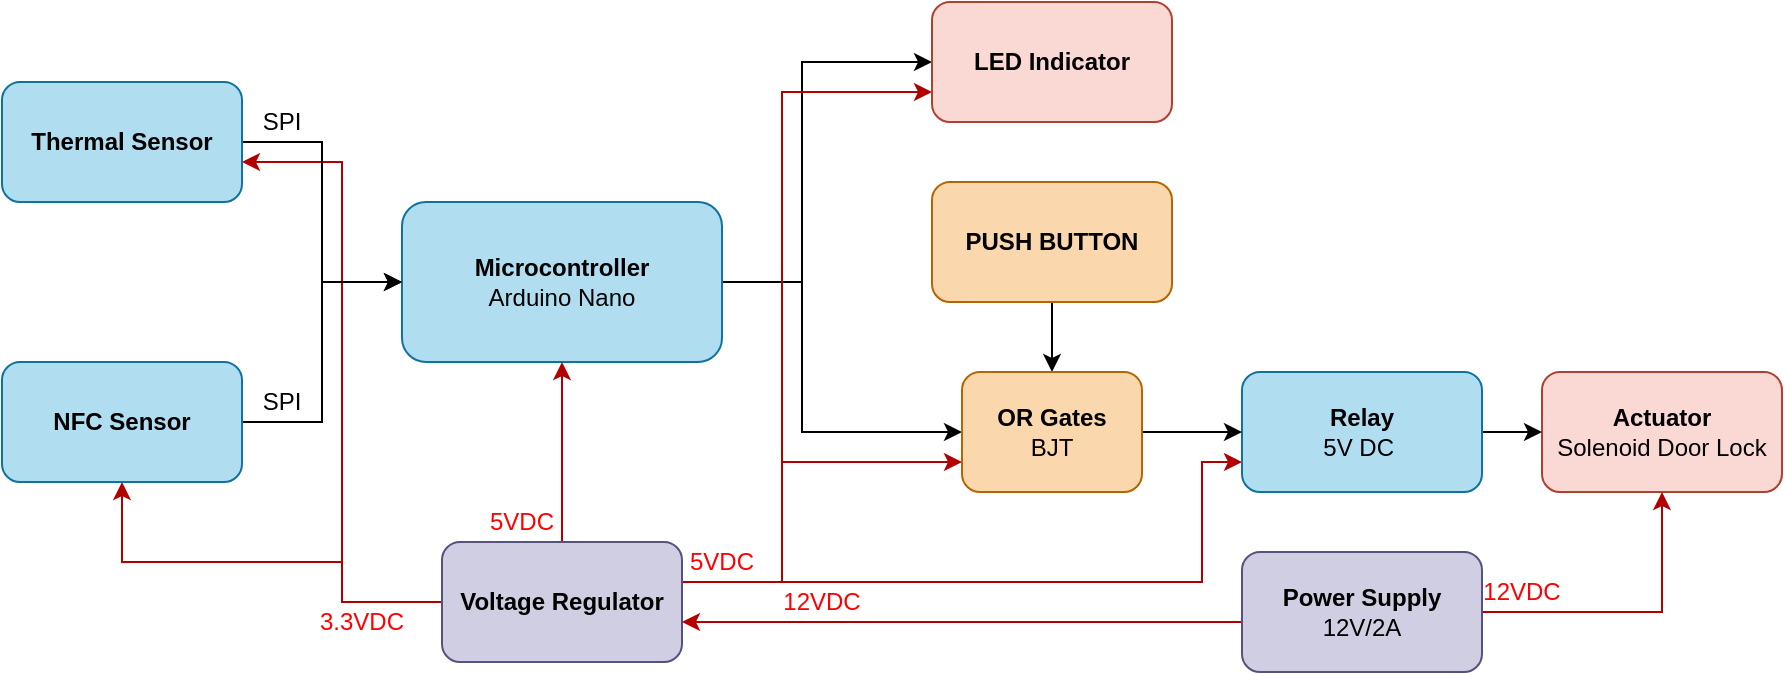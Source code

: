 <mxfile version="14.9.5" type="google"><diagram id="dwysW6e6V_x9moxBiM4I" name="Page-1"><mxGraphModel dx="1382" dy="774" grid="1" gridSize="10" guides="1" tooltips="1" connect="1" arrows="1" fold="1" page="1" pageScale="1" pageWidth="850" pageHeight="1100" math="0" shadow="0"><root><mxCell id="0"/><mxCell id="1" parent="0"/><mxCell id="3tWOcb1MDYmZaMoR1OMF-8" style="edgeStyle=orthogonalEdgeStyle;rounded=0;orthogonalLoop=1;jettySize=auto;html=1;entryX=0;entryY=0.5;entryDx=0;entryDy=0;" parent="1" source="xqjBUZrHGgWmSelvkEH3-1" target="jijRlpB6mMuk1jWX4rTb-17" edge="1"><mxGeometry relative="1" as="geometry"><Array as="points"><mxPoint x="420" y="220"/><mxPoint x="420" y="295"/></Array></mxGeometry></mxCell><mxCell id="3tWOcb1MDYmZaMoR1OMF-11" style="edgeStyle=orthogonalEdgeStyle;rounded=0;orthogonalLoop=1;jettySize=auto;html=1;entryX=0;entryY=0.5;entryDx=0;entryDy=0;" parent="1" source="xqjBUZrHGgWmSelvkEH3-1" target="3tWOcb1MDYmZaMoR1OMF-10" edge="1"><mxGeometry relative="1" as="geometry"><Array as="points"><mxPoint x="420" y="220"/><mxPoint x="420" y="110"/></Array></mxGeometry></mxCell><mxCell id="xqjBUZrHGgWmSelvkEH3-1" value="&lt;b&gt;Microcontroller&lt;/b&gt;&lt;br&gt;Arduino Nano" style="rounded=1;whiteSpace=wrap;html=1;fillColor=#b1ddf0;strokeColor=#10739e;" parent="1" vertex="1"><mxGeometry x="220" y="180" width="160" height="80" as="geometry"/></mxCell><mxCell id="3tWOcb1MDYmZaMoR1OMF-12" style="edgeStyle=orthogonalEdgeStyle;rounded=0;orthogonalLoop=1;jettySize=auto;html=1;fillColor=#e51400;strokeColor=#B20000;" parent="1" source="xqjBUZrHGgWmSelvkEH3-2" target="xqjBUZrHGgWmSelvkEH3-1" edge="1"><mxGeometry relative="1" as="geometry"/></mxCell><mxCell id="3tWOcb1MDYmZaMoR1OMF-13" style="edgeStyle=orthogonalEdgeStyle;rounded=0;orthogonalLoop=1;jettySize=auto;html=1;fillColor=#e51400;strokeColor=#B20000;" parent="1" source="xqjBUZrHGgWmSelvkEH3-2" target="3tWOcb1MDYmZaMoR1OMF-4" edge="1"><mxGeometry relative="1" as="geometry"><Array as="points"><mxPoint x="190" y="380"/><mxPoint x="190" y="160"/></Array></mxGeometry></mxCell><mxCell id="3tWOcb1MDYmZaMoR1OMF-14" style="edgeStyle=orthogonalEdgeStyle;rounded=0;orthogonalLoop=1;jettySize=auto;html=1;entryX=0.5;entryY=1;entryDx=0;entryDy=0;fillColor=#e51400;strokeColor=#B20000;" parent="1" source="xqjBUZrHGgWmSelvkEH3-2" target="3tWOcb1MDYmZaMoR1OMF-5" edge="1"><mxGeometry relative="1" as="geometry"><Array as="points"><mxPoint x="190" y="380"/><mxPoint x="190" y="360"/><mxPoint x="80" y="360"/></Array></mxGeometry></mxCell><mxCell id="3tWOcb1MDYmZaMoR1OMF-15" style="edgeStyle=orthogonalEdgeStyle;rounded=0;orthogonalLoop=1;jettySize=auto;html=1;entryX=0;entryY=0.75;entryDx=0;entryDy=0;fillColor=#e51400;strokeColor=#B20000;" parent="1" source="xqjBUZrHGgWmSelvkEH3-2" target="3tWOcb1MDYmZaMoR1OMF-10" edge="1"><mxGeometry relative="1" as="geometry"><Array as="points"><mxPoint x="410" y="370"/><mxPoint x="410" y="125"/></Array></mxGeometry></mxCell><mxCell id="3tWOcb1MDYmZaMoR1OMF-16" style="edgeStyle=orthogonalEdgeStyle;rounded=0;orthogonalLoop=1;jettySize=auto;html=1;entryX=0;entryY=0.75;entryDx=0;entryDy=0;fillColor=#e51400;strokeColor=#B20000;" parent="1" source="xqjBUZrHGgWmSelvkEH3-2" target="jijRlpB6mMuk1jWX4rTb-17" edge="1"><mxGeometry relative="1" as="geometry"><Array as="points"><mxPoint x="410" y="370"/><mxPoint x="410" y="310"/></Array></mxGeometry></mxCell><mxCell id="jijRlpB6mMuk1jWX4rTb-21" style="edgeStyle=orthogonalEdgeStyle;rounded=0;orthogonalLoop=1;jettySize=auto;html=1;entryX=0;entryY=0.75;entryDx=0;entryDy=0;strokeColor=#B20000;fillColor=#e51400;" edge="1" parent="1" source="xqjBUZrHGgWmSelvkEH3-2" target="3tWOcb1MDYmZaMoR1OMF-3"><mxGeometry relative="1" as="geometry"><Array as="points"><mxPoint x="620" y="370"/><mxPoint x="620" y="310"/></Array></mxGeometry></mxCell><mxCell id="xqjBUZrHGgWmSelvkEH3-2" value="&lt;b&gt;Voltage Regulator&lt;/b&gt;" style="rounded=1;whiteSpace=wrap;html=1;fillColor=#d0cee2;strokeColor=#56517e;" parent="1" vertex="1"><mxGeometry x="240" y="350" width="120" height="60" as="geometry"/></mxCell><mxCell id="3tWOcb1MDYmZaMoR1OMF-2" value="&lt;b&gt;Actuator&lt;/b&gt;&lt;br&gt;Solenoid Door Lock" style="rounded=1;whiteSpace=wrap;html=1;fillColor=#fad9d5;strokeColor=#ae4132;" parent="1" vertex="1"><mxGeometry x="790" y="265" width="120" height="60" as="geometry"/></mxCell><mxCell id="3tWOcb1MDYmZaMoR1OMF-9" style="edgeStyle=orthogonalEdgeStyle;rounded=0;orthogonalLoop=1;jettySize=auto;html=1;" parent="1" source="3tWOcb1MDYmZaMoR1OMF-3" target="3tWOcb1MDYmZaMoR1OMF-2" edge="1"><mxGeometry relative="1" as="geometry"/></mxCell><mxCell id="3tWOcb1MDYmZaMoR1OMF-3" value="&lt;b&gt;Relay&lt;/b&gt;&lt;br&gt;5V DC&amp;nbsp;" style="rounded=1;whiteSpace=wrap;html=1;fillColor=#b1ddf0;strokeColor=#10739e;" parent="1" vertex="1"><mxGeometry x="640" y="265" width="120" height="60" as="geometry"/></mxCell><mxCell id="3tWOcb1MDYmZaMoR1OMF-6" style="edgeStyle=orthogonalEdgeStyle;rounded=0;orthogonalLoop=1;jettySize=auto;html=1;entryX=0;entryY=0.5;entryDx=0;entryDy=0;fillColor=#0050ef;" parent="1" source="3tWOcb1MDYmZaMoR1OMF-4" target="xqjBUZrHGgWmSelvkEH3-1" edge="1"><mxGeometry relative="1" as="geometry"/></mxCell><mxCell id="3tWOcb1MDYmZaMoR1OMF-4" value="&lt;b&gt;Thermal Sensor&lt;/b&gt;" style="rounded=1;whiteSpace=wrap;html=1;fillColor=#b1ddf0;strokeColor=#10739e;" parent="1" vertex="1"><mxGeometry x="20" y="120" width="120" height="60" as="geometry"/></mxCell><mxCell id="jijRlpB6mMuk1jWX4rTb-15" value="" style="edgeStyle=orthogonalEdgeStyle;rounded=0;orthogonalLoop=1;jettySize=auto;html=1;" edge="1" parent="1" source="3tWOcb1MDYmZaMoR1OMF-5" target="xqjBUZrHGgWmSelvkEH3-1"><mxGeometry relative="1" as="geometry"><mxPoint x="50" y="290" as="targetPoint"/><Array as="points"><mxPoint x="180" y="290"/><mxPoint x="180" y="220"/></Array></mxGeometry></mxCell><mxCell id="3tWOcb1MDYmZaMoR1OMF-5" value="&lt;b&gt;NFC Sensor&lt;/b&gt;" style="rounded=1;whiteSpace=wrap;html=1;fillColor=#b1ddf0;strokeColor=#10739e;" parent="1" vertex="1"><mxGeometry x="20" y="260" width="120" height="60" as="geometry"/></mxCell><mxCell id="3tWOcb1MDYmZaMoR1OMF-10" value="&lt;b&gt;LED Indicator&lt;/b&gt;" style="rounded=1;whiteSpace=wrap;html=1;fillColor=#fad9d5;strokeColor=#ae4132;" parent="1" vertex="1"><mxGeometry x="485" y="80" width="120" height="60" as="geometry"/></mxCell><mxCell id="jijRlpB6mMuk1jWX4rTb-1" value="SPI" style="text;html=1;strokeColor=none;fillColor=none;align=center;verticalAlign=middle;whiteSpace=wrap;rounded=0;" vertex="1" parent="1"><mxGeometry x="140" y="130" width="40" height="20" as="geometry"/></mxCell><mxCell id="jijRlpB6mMuk1jWX4rTb-3" value="SPI" style="text;html=1;strokeColor=none;fillColor=none;align=center;verticalAlign=middle;whiteSpace=wrap;rounded=0;" vertex="1" parent="1"><mxGeometry x="140" y="270" width="40" height="20" as="geometry"/></mxCell><mxCell id="jijRlpB6mMuk1jWX4rTb-4" value="&lt;font color=&quot;#ff0000&quot;&gt;3.3VDC&lt;/font&gt;" style="text;html=1;strokeColor=none;fillColor=none;align=center;verticalAlign=middle;whiteSpace=wrap;rounded=0;" vertex="1" parent="1"><mxGeometry x="180" y="380" width="40" height="20" as="geometry"/></mxCell><mxCell id="jijRlpB6mMuk1jWX4rTb-6" value="&lt;font color=&quot;#ff0000&quot;&gt;12VDC&lt;/font&gt;" style="text;html=1;strokeColor=none;fillColor=none;align=center;verticalAlign=middle;whiteSpace=wrap;rounded=0;" vertex="1" parent="1"><mxGeometry x="760" y="365" width="40" height="20" as="geometry"/></mxCell><mxCell id="jijRlpB6mMuk1jWX4rTb-8" style="edgeStyle=orthogonalEdgeStyle;rounded=0;orthogonalLoop=1;jettySize=auto;html=1;fillColor=#e51400;strokeColor=#B20000;" edge="1" parent="1" source="jijRlpB6mMuk1jWX4rTb-7"><mxGeometry relative="1" as="geometry"><mxPoint x="360" y="390" as="targetPoint"/><Array as="points"><mxPoint x="360" y="390"/></Array></mxGeometry></mxCell><mxCell id="jijRlpB6mMuk1jWX4rTb-9" style="edgeStyle=orthogonalEdgeStyle;rounded=0;orthogonalLoop=1;jettySize=auto;html=1;fillColor=#e51400;strokeColor=#B20000;" edge="1" parent="1" source="jijRlpB6mMuk1jWX4rTb-7" target="3tWOcb1MDYmZaMoR1OMF-2"><mxGeometry relative="1" as="geometry"/></mxCell><mxCell id="jijRlpB6mMuk1jWX4rTb-7" value="&lt;b&gt;Power Supply &lt;/b&gt;12V/2A" style="rounded=1;whiteSpace=wrap;html=1;fillColor=#d0cee2;strokeColor=#56517e;" vertex="1" parent="1"><mxGeometry x="640" y="355" width="120" height="60" as="geometry"/></mxCell><mxCell id="jijRlpB6mMuk1jWX4rTb-10" value="&lt;font color=&quot;#ff0000&quot;&gt;12VDC&lt;/font&gt;" style="text;html=1;strokeColor=none;fillColor=none;align=center;verticalAlign=middle;whiteSpace=wrap;rounded=0;" vertex="1" parent="1"><mxGeometry x="410" y="370" width="40" height="20" as="geometry"/></mxCell><mxCell id="jijRlpB6mMuk1jWX4rTb-11" value="&lt;font color=&quot;#ff0000&quot;&gt;5VDC&lt;/font&gt;" style="text;html=1;strokeColor=none;fillColor=none;align=center;verticalAlign=middle;whiteSpace=wrap;rounded=0;" vertex="1" parent="1"><mxGeometry x="260" y="330" width="40" height="20" as="geometry"/></mxCell><mxCell id="jijRlpB6mMuk1jWX4rTb-12" value="&lt;font color=&quot;#ff0000&quot;&gt;5VDC&lt;/font&gt;" style="text;html=1;strokeColor=none;fillColor=none;align=center;verticalAlign=middle;whiteSpace=wrap;rounded=0;" vertex="1" parent="1"><mxGeometry x="360" y="350" width="40" height="20" as="geometry"/></mxCell><mxCell id="jijRlpB6mMuk1jWX4rTb-19" style="edgeStyle=orthogonalEdgeStyle;rounded=0;orthogonalLoop=1;jettySize=auto;html=1;strokeColor=#000000;" edge="1" parent="1" source="jijRlpB6mMuk1jWX4rTb-13" target="jijRlpB6mMuk1jWX4rTb-17"><mxGeometry relative="1" as="geometry"/></mxCell><mxCell id="jijRlpB6mMuk1jWX4rTb-13" value="&lt;b&gt;PUSH BUTTON&lt;/b&gt;" style="rounded=1;whiteSpace=wrap;html=1;fillColor=#fad7ac;strokeColor=#b46504;" vertex="1" parent="1"><mxGeometry x="485" y="170" width="120" height="60" as="geometry"/></mxCell><mxCell id="jijRlpB6mMuk1jWX4rTb-20" style="edgeStyle=orthogonalEdgeStyle;rounded=0;orthogonalLoop=1;jettySize=auto;html=1;strokeColor=#000000;" edge="1" parent="1" source="jijRlpB6mMuk1jWX4rTb-17" target="3tWOcb1MDYmZaMoR1OMF-3"><mxGeometry relative="1" as="geometry"/></mxCell><mxCell id="jijRlpB6mMuk1jWX4rTb-17" value="&lt;b&gt;OR Gates&lt;/b&gt;&lt;br&gt;BJT" style="rounded=1;whiteSpace=wrap;html=1;fillColor=#fad7ac;strokeColor=#b46504;" vertex="1" parent="1"><mxGeometry x="500" y="265" width="90" height="60" as="geometry"/></mxCell></root></mxGraphModel></diagram></mxfile>